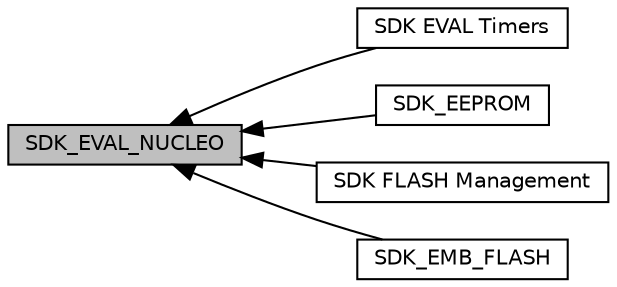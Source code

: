 digraph "SDK_EVAL_NUCLEO"
{
  edge [fontname="Helvetica",fontsize="10",labelfontname="Helvetica",labelfontsize="10"];
  node [fontname="Helvetica",fontsize="10",shape=box];
  rankdir=LR;
  Node4 [label="SDK EVAL Timers",height=0.2,width=0.4,color="black", fillcolor="white", style="filled",URL="$group___s_d_k___e_v_a_l___timers.html",tooltip="Management of STM32L timers."];
  Node2 [label="SDK_EEPROM",height=0.2,width=0.4,color="black", fillcolor="white", style="filled",URL="$group___s_d_k___e_e_p_r_o_m.html",tooltip="Management of Software Development Kit eval board EEPROM."];
  Node5 [label="SDK FLASH Management",height=0.2,width=0.4,color="black", fillcolor="white", style="filled",URL="$group___s_d_k___f_l_a_s_h.html",tooltip=" "];
  Node3 [label="SDK_EMB_FLASH",height=0.2,width=0.4,color="black", fillcolor="white", style="filled",URL="$group___s_d_k___e_m_b___f_l_a_s_h.html",tooltip="Management of Software Development Kit eval board FLASH."];
  Node1 [label="SDK_EVAL_NUCLEO",height=0.2,width=0.4,color="black", fillcolor="grey75", style="filled", fontcolor="black",tooltip=" "];
  Node1->Node2 [shape=plaintext, dir="back", style="solid"];
  Node1->Node3 [shape=plaintext, dir="back", style="solid"];
  Node1->Node4 [shape=plaintext, dir="back", style="solid"];
  Node1->Node5 [shape=plaintext, dir="back", style="solid"];
}
